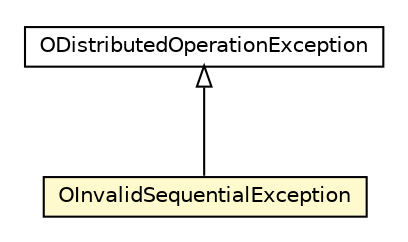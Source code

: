 #!/usr/local/bin/dot
#
# Class diagram 
# Generated by UMLGraph version R5_6-24-gf6e263 (http://www.umlgraph.org/)
#

digraph G {
	edge [fontname="Helvetica",fontsize=10,labelfontname="Helvetica",labelfontsize=10];
	node [fontname="Helvetica",fontsize=10,shape=plaintext];
	nodesep=0.25;
	ranksep=0.5;
	// com.orientechnologies.orient.server.distributed.task.ODistributedOperationException
	c4172806 [label=<<table title="com.orientechnologies.orient.server.distributed.task.ODistributedOperationException" border="0" cellborder="1" cellspacing="0" cellpadding="2" port="p" href="../task/ODistributedOperationException.html">
		<tr><td><table border="0" cellspacing="0" cellpadding="1">
<tr><td align="center" balign="center"> ODistributedOperationException </td></tr>
		</table></td></tr>
		</table>>, URL="../task/ODistributedOperationException.html", fontname="Helvetica", fontcolor="black", fontsize=10.0];
	// com.orientechnologies.orient.server.distributed.impl.OInvalidSequentialException
	c4173069 [label=<<table title="com.orientechnologies.orient.server.distributed.impl.OInvalidSequentialException" border="0" cellborder="1" cellspacing="0" cellpadding="2" port="p" bgcolor="lemonChiffon" href="./OInvalidSequentialException.html">
		<tr><td><table border="0" cellspacing="0" cellpadding="1">
<tr><td align="center" balign="center"> OInvalidSequentialException </td></tr>
		</table></td></tr>
		</table>>, URL="./OInvalidSequentialException.html", fontname="Helvetica", fontcolor="black", fontsize=10.0];
	//com.orientechnologies.orient.server.distributed.impl.OInvalidSequentialException extends com.orientechnologies.orient.server.distributed.task.ODistributedOperationException
	c4172806:p -> c4173069:p [dir=back,arrowtail=empty];
}

